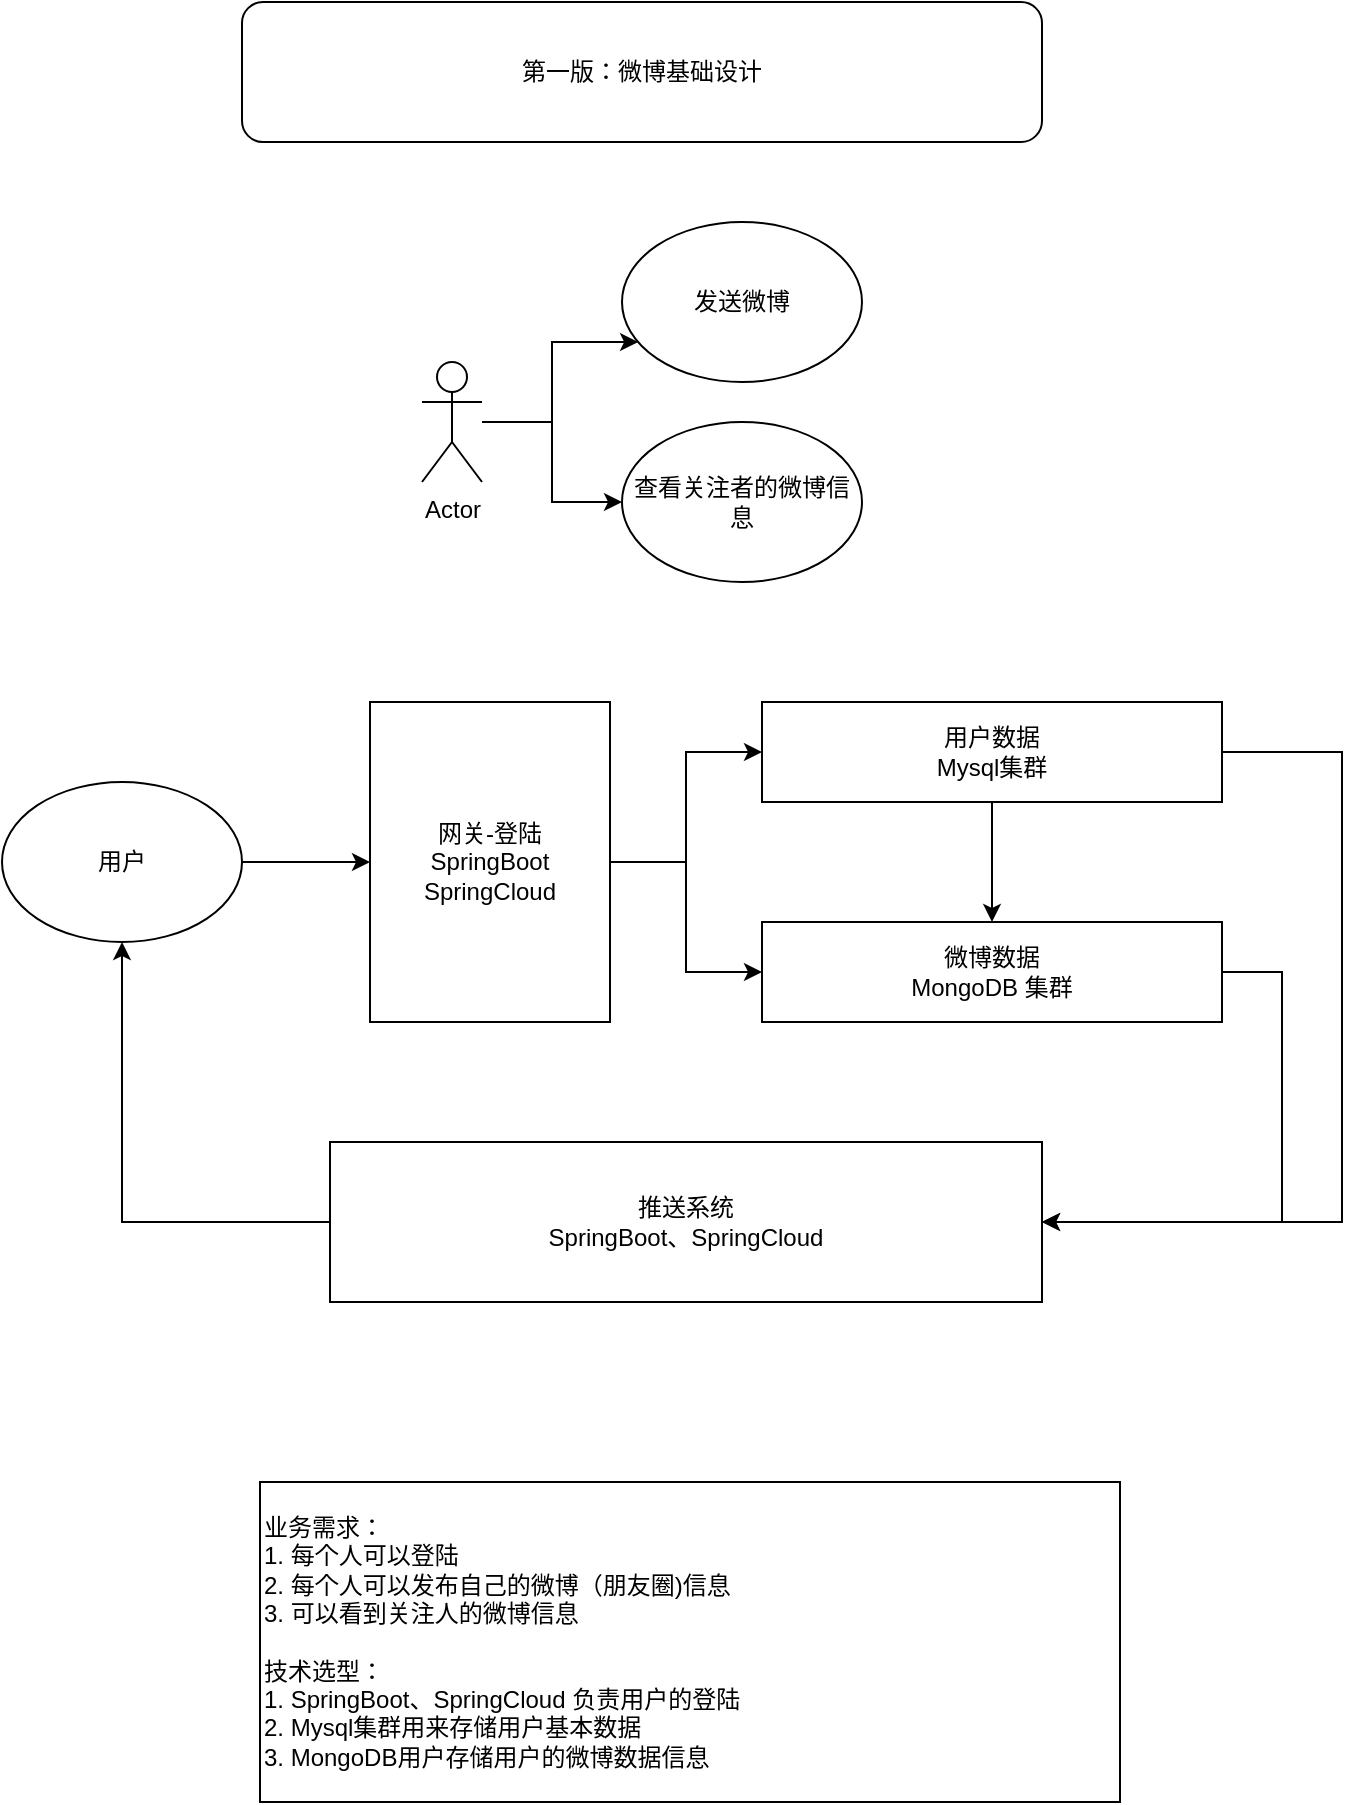 <mxfile version="16.5.1" type="device" pages="2"><diagram id="StC18cbZiteO7690FK0w" name="第一版"><mxGraphModel dx="1016" dy="618" grid="1" gridSize="10" guides="1" tooltips="1" connect="1" arrows="1" fold="1" page="1" pageScale="1" pageWidth="827" pageHeight="1169" math="0" shadow="0"><root><mxCell id="0"/><mxCell id="1" parent="0"/><mxCell id="9_xjjuzx0ozH3liC957d-1" value="第一版：微博基础设计" style="rounded=1;whiteSpace=wrap;html=1;" vertex="1" parent="1"><mxGeometry x="190" y="40" width="400" height="70" as="geometry"/></mxCell><mxCell id="9_xjjuzx0ozH3liC957d-2" value="业务需求：&lt;br&gt;1.&amp;nbsp;每个人可以登陆&lt;br&gt;2.&amp;nbsp;每个人可以发布自己的微博（朋友圈)信息&lt;br&gt;3.&amp;nbsp;可以看到关注人的微博信息&lt;br&gt;&lt;br&gt;技术选型：&lt;br&gt;1. SpringBoot、SpringCloud&amp;nbsp;负责用户的登陆&lt;br&gt;2. Mysql集群用来存储用户基本数据&lt;br&gt;3.&amp;nbsp;MongoDB用户存储用户的微博数据信息&lt;br&gt;" style="rounded=0;whiteSpace=wrap;html=1;align=left;" vertex="1" parent="1"><mxGeometry x="199" y="780" width="430" height="160" as="geometry"/></mxCell><mxCell id="9_xjjuzx0ozH3liC957d-40" style="edgeStyle=orthogonalEdgeStyle;rounded=0;orthogonalLoop=1;jettySize=auto;html=1;entryX=0.067;entryY=0.75;entryDx=0;entryDy=0;entryPerimeter=0;" edge="1" parent="1" source="9_xjjuzx0ozH3liC957d-4" target="9_xjjuzx0ozH3liC957d-5"><mxGeometry relative="1" as="geometry"/></mxCell><mxCell id="9_xjjuzx0ozH3liC957d-41" style="edgeStyle=orthogonalEdgeStyle;rounded=0;orthogonalLoop=1;jettySize=auto;html=1;entryX=0;entryY=0.5;entryDx=0;entryDy=0;" edge="1" parent="1" source="9_xjjuzx0ozH3liC957d-4" target="9_xjjuzx0ozH3liC957d-38"><mxGeometry relative="1" as="geometry"/></mxCell><mxCell id="9_xjjuzx0ozH3liC957d-4" value="Actor" style="shape=umlActor;verticalLabelPosition=bottom;verticalAlign=top;html=1;outlineConnect=0;" vertex="1" parent="1"><mxGeometry x="280" y="220" width="30" height="60" as="geometry"/></mxCell><mxCell id="9_xjjuzx0ozH3liC957d-5" value="发送微博" style="ellipse;whiteSpace=wrap;html=1;" vertex="1" parent="1"><mxGeometry x="380" y="150" width="120" height="80" as="geometry"/></mxCell><mxCell id="9_xjjuzx0ozH3liC957d-38" value="查看关注者的微博信息" style="ellipse;whiteSpace=wrap;html=1;" vertex="1" parent="1"><mxGeometry x="380" y="250" width="120" height="80" as="geometry"/></mxCell><mxCell id="9_xjjuzx0ozH3liC957d-44" style="edgeStyle=orthogonalEdgeStyle;rounded=0;orthogonalLoop=1;jettySize=auto;html=1;" edge="1" parent="1" source="9_xjjuzx0ozH3liC957d-42" target="9_xjjuzx0ozH3liC957d-43"><mxGeometry relative="1" as="geometry"/></mxCell><mxCell id="9_xjjuzx0ozH3liC957d-42" value="用户" style="ellipse;whiteSpace=wrap;html=1;" vertex="1" parent="1"><mxGeometry x="70" y="430" width="120" height="80" as="geometry"/></mxCell><mxCell id="9_xjjuzx0ozH3liC957d-48" style="edgeStyle=orthogonalEdgeStyle;rounded=0;orthogonalLoop=1;jettySize=auto;html=1;entryX=0;entryY=0.5;entryDx=0;entryDy=0;" edge="1" parent="1" source="9_xjjuzx0ozH3liC957d-43" target="9_xjjuzx0ozH3liC957d-45"><mxGeometry relative="1" as="geometry"/></mxCell><mxCell id="9_xjjuzx0ozH3liC957d-49" style="edgeStyle=orthogonalEdgeStyle;rounded=0;orthogonalLoop=1;jettySize=auto;html=1;" edge="1" parent="1" source="9_xjjuzx0ozH3liC957d-43" target="9_xjjuzx0ozH3liC957d-46"><mxGeometry relative="1" as="geometry"/></mxCell><mxCell id="9_xjjuzx0ozH3liC957d-43" value="网关-登陆&lt;br&gt;SpringBoot&lt;br&gt;SpringCloud" style="rounded=0;whiteSpace=wrap;html=1;" vertex="1" parent="1"><mxGeometry x="254" y="390" width="120" height="160" as="geometry"/></mxCell><mxCell id="9_xjjuzx0ozH3liC957d-51" style="edgeStyle=orthogonalEdgeStyle;rounded=0;orthogonalLoop=1;jettySize=auto;html=1;entryX=1;entryY=0.5;entryDx=0;entryDy=0;" edge="1" parent="1" source="9_xjjuzx0ozH3liC957d-45" target="9_xjjuzx0ozH3liC957d-50"><mxGeometry relative="1" as="geometry"><Array as="points"><mxPoint x="740" y="415"/><mxPoint x="740" y="650"/></Array></mxGeometry></mxCell><mxCell id="9_xjjuzx0ozH3liC957d-52" style="edgeStyle=orthogonalEdgeStyle;rounded=0;orthogonalLoop=1;jettySize=auto;html=1;" edge="1" parent="1" source="9_xjjuzx0ozH3liC957d-45" target="9_xjjuzx0ozH3liC957d-46"><mxGeometry relative="1" as="geometry"/></mxCell><mxCell id="9_xjjuzx0ozH3liC957d-45" value="用户数据&lt;br&gt;Mysql集群" style="rounded=0;whiteSpace=wrap;html=1;" vertex="1" parent="1"><mxGeometry x="450" y="390" width="230" height="50" as="geometry"/></mxCell><mxCell id="9_xjjuzx0ozH3liC957d-53" style="edgeStyle=orthogonalEdgeStyle;rounded=0;orthogonalLoop=1;jettySize=auto;html=1;entryX=1;entryY=0.5;entryDx=0;entryDy=0;" edge="1" parent="1" source="9_xjjuzx0ozH3liC957d-46" target="9_xjjuzx0ozH3liC957d-50"><mxGeometry relative="1" as="geometry"><Array as="points"><mxPoint x="710" y="525"/><mxPoint x="710" y="650"/></Array></mxGeometry></mxCell><mxCell id="9_xjjuzx0ozH3liC957d-46" value="微博数据&lt;br&gt;MongoDB&amp;nbsp;集群" style="rounded=0;whiteSpace=wrap;html=1;" vertex="1" parent="1"><mxGeometry x="450" y="500" width="230" height="50" as="geometry"/></mxCell><mxCell id="9_xjjuzx0ozH3liC957d-54" style="edgeStyle=orthogonalEdgeStyle;rounded=0;orthogonalLoop=1;jettySize=auto;html=1;" edge="1" parent="1" source="9_xjjuzx0ozH3liC957d-50" target="9_xjjuzx0ozH3liC957d-42"><mxGeometry relative="1" as="geometry"/></mxCell><mxCell id="9_xjjuzx0ozH3liC957d-50" value="推送系统&lt;br&gt;SpringBoot、SpringCloud" style="rounded=0;whiteSpace=wrap;html=1;" vertex="1" parent="1"><mxGeometry x="234" y="610" width="356" height="80" as="geometry"/></mxCell></root></mxGraphModel></diagram><diagram id="E9X60HN74oyaR8-AINs8" name="第二版"><mxGraphModel dx="1185" dy="721" grid="1" gridSize="10" guides="1" tooltips="1" connect="1" arrows="1" fold="1" page="1" pageScale="1" pageWidth="827" pageHeight="1169" math="0" shadow="0"><root><mxCell id="BgIZgqm4SZKKWziLTd-Z-0"/><mxCell id="BgIZgqm4SZKKWziLTd-Z-1" parent="BgIZgqm4SZKKWziLTd-Z-0"/><mxCell id="0IWbKPw61dbxRkAmpGf5-0" value="第二版：微博设计" style="rounded=1;whiteSpace=wrap;html=1;" vertex="1" parent="BgIZgqm4SZKKWziLTd-Z-1"><mxGeometry x="190" y="40" width="400" height="70" as="geometry"/></mxCell><mxCell id="0IWbKPw61dbxRkAmpGf5-1" value="业务需求：&lt;br&gt;1.&amp;nbsp;新增微博广场，可以推送用户最近感兴趣的话题进行推送&lt;br&gt;2.&amp;nbsp;微博热点功能，形成一个微博热搜榜，专门进行热点数据展示&lt;br&gt;&lt;br&gt;技术选型：&lt;br&gt;1. SpringBoot、SpringCloud&amp;nbsp;负责用户的登陆&lt;br&gt;2. Mysql集群用来存储用户基本数据&lt;br&gt;3.&amp;nbsp;MongoDB用户存储用户的微博数据信息&lt;br&gt;4.&amp;nbsp;Redis集群：用来缓存热点的微博数据" style="rounded=0;whiteSpace=wrap;html=1;align=left;" vertex="1" parent="BgIZgqm4SZKKWziLTd-Z-1"><mxGeometry x="175" y="1000" width="430" height="210" as="geometry"/></mxCell><mxCell id="0IWbKPw61dbxRkAmpGf5-2" style="edgeStyle=orthogonalEdgeStyle;rounded=0;orthogonalLoop=1;jettySize=auto;html=1;entryX=0.067;entryY=0.75;entryDx=0;entryDy=0;entryPerimeter=0;" edge="1" parent="BgIZgqm4SZKKWziLTd-Z-1" source="0IWbKPw61dbxRkAmpGf5-4" target="0IWbKPw61dbxRkAmpGf5-5"><mxGeometry relative="1" as="geometry"/></mxCell><mxCell id="0IWbKPw61dbxRkAmpGf5-3" style="edgeStyle=orthogonalEdgeStyle;rounded=0;orthogonalLoop=1;jettySize=auto;html=1;entryX=0;entryY=0.5;entryDx=0;entryDy=0;" edge="1" parent="BgIZgqm4SZKKWziLTd-Z-1" source="0IWbKPw61dbxRkAmpGf5-4" target="0IWbKPw61dbxRkAmpGf5-6"><mxGeometry relative="1" as="geometry"/></mxCell><mxCell id="0IWbKPw61dbxRkAmpGf5-21" style="edgeStyle=orthogonalEdgeStyle;rounded=0;orthogonalLoop=1;jettySize=auto;html=1;entryX=1;entryY=0.5;entryDx=0;entryDy=0;" edge="1" parent="BgIZgqm4SZKKWziLTd-Z-1" source="0IWbKPw61dbxRkAmpGf5-4" target="0IWbKPw61dbxRkAmpGf5-19"><mxGeometry relative="1" as="geometry"/></mxCell><mxCell id="0IWbKPw61dbxRkAmpGf5-22" style="edgeStyle=orthogonalEdgeStyle;rounded=0;orthogonalLoop=1;jettySize=auto;html=1;" edge="1" parent="BgIZgqm4SZKKWziLTd-Z-1" source="0IWbKPw61dbxRkAmpGf5-4" target="0IWbKPw61dbxRkAmpGf5-20"><mxGeometry relative="1" as="geometry"/></mxCell><mxCell id="0IWbKPw61dbxRkAmpGf5-4" value="Actor" style="shape=umlActor;verticalLabelPosition=bottom;verticalAlign=top;html=1;outlineConnect=0;" vertex="1" parent="BgIZgqm4SZKKWziLTd-Z-1"><mxGeometry x="363" y="220" width="30" height="60" as="geometry"/></mxCell><mxCell id="0IWbKPw61dbxRkAmpGf5-5" value="发送微博" style="ellipse;whiteSpace=wrap;html=1;" vertex="1" parent="BgIZgqm4SZKKWziLTd-Z-1"><mxGeometry x="463" y="150" width="120" height="80" as="geometry"/></mxCell><mxCell id="0IWbKPw61dbxRkAmpGf5-6" value="查看关注者的微博信息" style="ellipse;whiteSpace=wrap;html=1;" vertex="1" parent="BgIZgqm4SZKKWziLTd-Z-1"><mxGeometry x="463" y="250" width="120" height="80" as="geometry"/></mxCell><mxCell id="0IWbKPw61dbxRkAmpGf5-7" style="edgeStyle=orthogonalEdgeStyle;rounded=0;orthogonalLoop=1;jettySize=auto;html=1;" edge="1" parent="BgIZgqm4SZKKWziLTd-Z-1" source="0IWbKPw61dbxRkAmpGf5-8" target="0IWbKPw61dbxRkAmpGf5-11"><mxGeometry relative="1" as="geometry"/></mxCell><mxCell id="0IWbKPw61dbxRkAmpGf5-8" value="用户" style="ellipse;whiteSpace=wrap;html=1;" vertex="1" parent="BgIZgqm4SZKKWziLTd-Z-1"><mxGeometry x="59" y="430" width="120" height="80" as="geometry"/></mxCell><mxCell id="0IWbKPw61dbxRkAmpGf5-9" style="edgeStyle=orthogonalEdgeStyle;rounded=0;orthogonalLoop=1;jettySize=auto;html=1;entryX=0;entryY=0.5;entryDx=0;entryDy=0;" edge="1" parent="BgIZgqm4SZKKWziLTd-Z-1" source="0IWbKPw61dbxRkAmpGf5-11" target="0IWbKPw61dbxRkAmpGf5-14"><mxGeometry relative="1" as="geometry"/></mxCell><mxCell id="0IWbKPw61dbxRkAmpGf5-10" style="edgeStyle=orthogonalEdgeStyle;rounded=0;orthogonalLoop=1;jettySize=auto;html=1;" edge="1" parent="BgIZgqm4SZKKWziLTd-Z-1" source="0IWbKPw61dbxRkAmpGf5-11" target="0IWbKPw61dbxRkAmpGf5-16"><mxGeometry relative="1" as="geometry"/></mxCell><mxCell id="0IWbKPw61dbxRkAmpGf5-11" value="网关-登陆&lt;br&gt;SpringBoot&lt;br&gt;SpringCloud" style="rounded=0;whiteSpace=wrap;html=1;" vertex="1" parent="BgIZgqm4SZKKWziLTd-Z-1"><mxGeometry x="243" y="390" width="120" height="160" as="geometry"/></mxCell><mxCell id="0IWbKPw61dbxRkAmpGf5-13" style="edgeStyle=orthogonalEdgeStyle;rounded=0;orthogonalLoop=1;jettySize=auto;html=1;" edge="1" parent="BgIZgqm4SZKKWziLTd-Z-1" source="0IWbKPw61dbxRkAmpGf5-14" target="0IWbKPw61dbxRkAmpGf5-16"><mxGeometry relative="1" as="geometry"/></mxCell><mxCell id="0IWbKPw61dbxRkAmpGf5-23" style="edgeStyle=orthogonalEdgeStyle;rounded=0;orthogonalLoop=1;jettySize=auto;html=1;entryX=1;entryY=0.5;entryDx=0;entryDy=0;" edge="1" parent="BgIZgqm4SZKKWziLTd-Z-1" source="0IWbKPw61dbxRkAmpGf5-14" target="0IWbKPw61dbxRkAmpGf5-18"><mxGeometry relative="1" as="geometry"><Array as="points"><mxPoint x="769" y="415"/><mxPoint x="769" y="640"/><mxPoint x="539" y="640"/></Array></mxGeometry></mxCell><mxCell id="0IWbKPw61dbxRkAmpGf5-14" value="用户数据&lt;br&gt;Mysql集群" style="rounded=0;whiteSpace=wrap;html=1;" vertex="1" parent="BgIZgqm4SZKKWziLTd-Z-1"><mxGeometry x="439" y="390" width="230" height="50" as="geometry"/></mxCell><mxCell id="0IWbKPw61dbxRkAmpGf5-24" style="edgeStyle=orthogonalEdgeStyle;rounded=0;orthogonalLoop=1;jettySize=auto;html=1;entryX=1;entryY=0.5;entryDx=0;entryDy=0;" edge="1" parent="BgIZgqm4SZKKWziLTd-Z-1" source="0IWbKPw61dbxRkAmpGf5-16" target="0IWbKPw61dbxRkAmpGf5-25"><mxGeometry relative="1" as="geometry"><mxPoint x="709" y="610" as="targetPoint"/><Array as="points"><mxPoint x="769" y="525"/><mxPoint x="769" y="760"/></Array></mxGeometry></mxCell><mxCell id="0IWbKPw61dbxRkAmpGf5-16" value="微博数据&lt;br&gt;MongoDB&amp;nbsp;集群" style="rounded=0;whiteSpace=wrap;html=1;" vertex="1" parent="BgIZgqm4SZKKWziLTd-Z-1"><mxGeometry x="439" y="500" width="230" height="50" as="geometry"/></mxCell><mxCell id="0IWbKPw61dbxRkAmpGf5-17" style="edgeStyle=orthogonalEdgeStyle;rounded=0;orthogonalLoop=1;jettySize=auto;html=1;" edge="1" parent="BgIZgqm4SZKKWziLTd-Z-1" source="0IWbKPw61dbxRkAmpGf5-18" target="0IWbKPw61dbxRkAmpGf5-8"><mxGeometry relative="1" as="geometry"/></mxCell><mxCell id="0IWbKPw61dbxRkAmpGf5-18" value="关注人微博推送系统&lt;br&gt;SpringBoot、SpringCloud" style="rounded=0;whiteSpace=wrap;html=1;" vertex="1" parent="BgIZgqm4SZKKWziLTd-Z-1"><mxGeometry x="330" y="600" width="200" height="80" as="geometry"/></mxCell><mxCell id="0IWbKPw61dbxRkAmpGf5-19" value="微博广场" style="ellipse;whiteSpace=wrap;html=1;" vertex="1" parent="BgIZgqm4SZKKWziLTd-Z-1"><mxGeometry x="180" y="159" width="120" height="80" as="geometry"/></mxCell><mxCell id="0IWbKPw61dbxRkAmpGf5-20" value="微博广场" style="ellipse;whiteSpace=wrap;html=1;" vertex="1" parent="BgIZgqm4SZKKWziLTd-Z-1"><mxGeometry x="180" y="259" width="120" height="80" as="geometry"/></mxCell><mxCell id="0IWbKPw61dbxRkAmpGf5-27" style="edgeStyle=orthogonalEdgeStyle;rounded=0;orthogonalLoop=1;jettySize=auto;html=1;" edge="1" parent="BgIZgqm4SZKKWziLTd-Z-1" source="0IWbKPw61dbxRkAmpGf5-25" target="0IWbKPw61dbxRkAmpGf5-26"><mxGeometry relative="1" as="geometry"/></mxCell><mxCell id="0IWbKPw61dbxRkAmpGf5-35" value="" style="edgeStyle=orthogonalEdgeStyle;rounded=0;orthogonalLoop=1;jettySize=auto;html=1;" edge="1" parent="BgIZgqm4SZKKWziLTd-Z-1" source="0IWbKPw61dbxRkAmpGf5-25" target="0IWbKPw61dbxRkAmpGf5-30"><mxGeometry relative="1" as="geometry"/></mxCell><mxCell id="0IWbKPw61dbxRkAmpGf5-25" value="微博广场数据&lt;br&gt;Redis缓存集群" style="rounded=0;whiteSpace=wrap;html=1;" vertex="1" parent="BgIZgqm4SZKKWziLTd-Z-1"><mxGeometry x="510" y="720" width="140" height="80" as="geometry"/></mxCell><mxCell id="0IWbKPw61dbxRkAmpGf5-28" style="edgeStyle=orthogonalEdgeStyle;rounded=0;orthogonalLoop=1;jettySize=auto;html=1;" edge="1" parent="BgIZgqm4SZKKWziLTd-Z-1" source="0IWbKPw61dbxRkAmpGf5-26" target="0IWbKPw61dbxRkAmpGf5-8"><mxGeometry relative="1" as="geometry"><Array as="points"><mxPoint x="119" y="760"/></Array></mxGeometry></mxCell><mxCell id="0IWbKPw61dbxRkAmpGf5-26" value="微博广场推送系统&lt;br&gt;SpringBoot、SpringCloud" style="rounded=0;whiteSpace=wrap;html=1;" vertex="1" parent="BgIZgqm4SZKKWziLTd-Z-1"><mxGeometry x="170" y="720" width="200" height="80" as="geometry"/></mxCell><mxCell id="0IWbKPw61dbxRkAmpGf5-33" style="edgeStyle=orthogonalEdgeStyle;rounded=0;orthogonalLoop=1;jettySize=auto;html=1;" edge="1" parent="BgIZgqm4SZKKWziLTd-Z-1" source="0IWbKPw61dbxRkAmpGf5-30" target="0IWbKPw61dbxRkAmpGf5-31"><mxGeometry relative="1" as="geometry"/></mxCell><mxCell id="0IWbKPw61dbxRkAmpGf5-30" value="微博热搜&lt;br&gt;Redis缓存" style="rounded=0;whiteSpace=wrap;html=1;" vertex="1" parent="BgIZgqm4SZKKWziLTd-Z-1"><mxGeometry x="510" y="860" width="140" height="80" as="geometry"/></mxCell><mxCell id="0IWbKPw61dbxRkAmpGf5-34" style="edgeStyle=orthogonalEdgeStyle;rounded=0;orthogonalLoop=1;jettySize=auto;html=1;" edge="1" parent="BgIZgqm4SZKKWziLTd-Z-1" source="0IWbKPw61dbxRkAmpGf5-31" target="0IWbKPw61dbxRkAmpGf5-8"><mxGeometry relative="1" as="geometry"><Array as="points"><mxPoint x="119" y="890"/></Array></mxGeometry></mxCell><mxCell id="0IWbKPw61dbxRkAmpGf5-31" value="微博热点推送系统&lt;br&gt;SpringBoot、SpringCloud" style="rounded=0;whiteSpace=wrap;html=1;" vertex="1" parent="BgIZgqm4SZKKWziLTd-Z-1"><mxGeometry x="170" y="860" width="200" height="80" as="geometry"/></mxCell></root></mxGraphModel></diagram></mxfile>